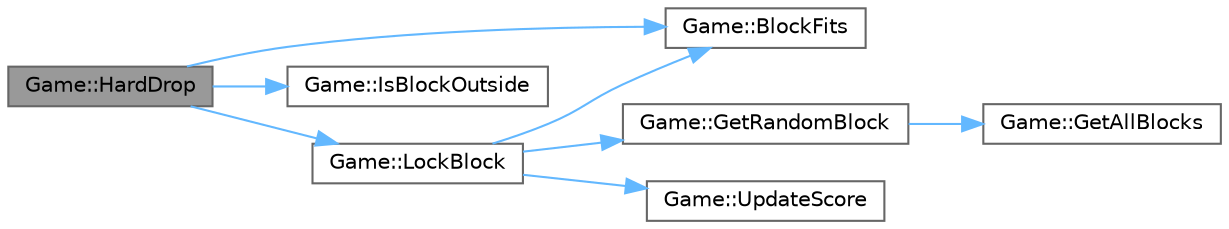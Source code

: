 digraph "Game::HardDrop"
{
 // INTERACTIVE_SVG=YES
 // LATEX_PDF_SIZE
  bgcolor="transparent";
  edge [fontname=Helvetica,fontsize=10,labelfontname=Helvetica,labelfontsize=10];
  node [fontname=Helvetica,fontsize=10,shape=box,height=0.2,width=0.4];
  rankdir="LR";
  Node1 [id="Node000001",label="Game::HardDrop",height=0.2,width=0.4,color="gray40", fillcolor="grey60", style="filled", fontcolor="black",tooltip="Thả khối xuống đáy nhanh chóng."];
  Node1 -> Node2 [id="edge1_Node000001_Node000002",color="steelblue1",style="solid",tooltip=" "];
  Node2 [id="Node000002",label="Game::BlockFits",height=0.2,width=0.4,color="grey40", fillcolor="white", style="filled",URL="$class_game.html#aa29a7f6f5c14bebe5298bf1f336c3b9d",tooltip="Kiểm tra khối có vừa vặn trong lưới không."];
  Node1 -> Node3 [id="edge2_Node000001_Node000003",color="steelblue1",style="solid",tooltip=" "];
  Node3 [id="Node000003",label="Game::IsBlockOutside",height=0.2,width=0.4,color="grey40", fillcolor="white", style="filled",URL="$class_game.html#accb7007d6dfe37ad695f88edac551ca3",tooltip="Kiểm tra xem khối hiện tại có nằm ngoài lưới không."];
  Node1 -> Node4 [id="edge3_Node000001_Node000004",color="steelblue1",style="solid",tooltip=" "];
  Node4 [id="Node000004",label="Game::LockBlock",height=0.2,width=0.4,color="grey40", fillcolor="white", style="filled",URL="$class_game.html#a66fba2bd0f328e0f278300575362eccd",tooltip="Khóa khối vào lưới khi không thể di chuyển thêm."];
  Node4 -> Node2 [id="edge4_Node000004_Node000002",color="steelblue1",style="solid",tooltip=" "];
  Node4 -> Node5 [id="edge5_Node000004_Node000005",color="steelblue1",style="solid",tooltip=" "];
  Node5 [id="Node000005",label="Game::GetRandomBlock",height=0.2,width=0.4,color="grey40", fillcolor="white", style="filled",URL="$class_game.html#abc16983181324744859e150bdcdc74fb",tooltip="Tạo một khối ngẫu nhiên từ danh sách khối."];
  Node5 -> Node6 [id="edge6_Node000005_Node000006",color="steelblue1",style="solid",tooltip=" "];
  Node6 [id="Node000006",label="Game::GetAllBlocks",height=0.2,width=0.4,color="grey40", fillcolor="white", style="filled",URL="$class_game.html#a5f27e7baebf6edb48feaf5f8fc85ce0d",tooltip="Lấy danh sách tất cả các loại khối."];
  Node4 -> Node7 [id="edge7_Node000004_Node000007",color="steelblue1",style="solid",tooltip=" "];
  Node7 [id="Node000007",label="Game::UpdateScore",height=0.2,width=0.4,color="grey40", fillcolor="white", style="filled",URL="$class_game.html#a4172ecd9094334b298f73ac13a6ef9f5",tooltip="Cập nhật điểm số dựa trên số dòng bị xóa và điểm rơi khối."];
}

